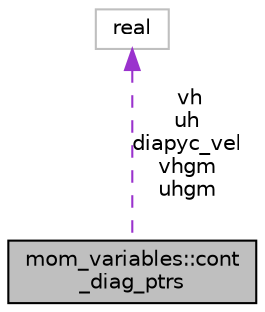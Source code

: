 digraph "mom_variables::cont_diag_ptrs"
{
 // INTERACTIVE_SVG=YES
 // LATEX_PDF_SIZE
  edge [fontname="Helvetica",fontsize="10",labelfontname="Helvetica",labelfontsize="10"];
  node [fontname="Helvetica",fontsize="10",shape=record];
  Node1 [label="mom_variables::cont\l_diag_ptrs",height=0.2,width=0.4,color="black", fillcolor="grey75", style="filled", fontcolor="black",tooltip="Pointers to arrays with transports, which can later be used for derived diagnostics,..."];
  Node2 -> Node1 [dir="back",color="darkorchid3",fontsize="10",style="dashed",label=" vh\nuh\ndiapyc_vel\nvhgm\nuhgm" ,fontname="Helvetica"];
  Node2 [label="real",height=0.2,width=0.4,color="grey75", fillcolor="white", style="filled",tooltip=" "];
}
